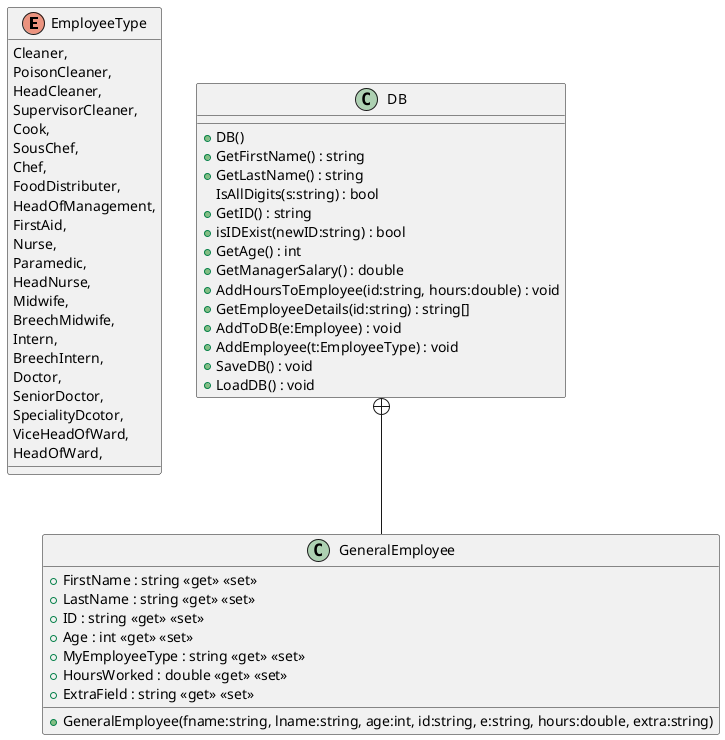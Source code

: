@startuml
enum EmployeeType {
    Cleaner,
    PoisonCleaner,
    HeadCleaner,
    SupervisorCleaner,
    Cook,
    SousChef,
    Chef,
    FoodDistributer,
    HeadOfManagement,
    FirstAid,
    Nurse,
    Paramedic,
    HeadNurse,
    Midwife,
    BreechMidwife,
    Intern,
    BreechIntern,
    Doctor,
    SeniorDoctor,
    SpecialityDcotor,
    ViceHeadOfWard,
    HeadOfWard,
}
class DB {
    + DB()
    + GetFirstName() : string
    + GetLastName() : string
    IsAllDigits(s:string) : bool
    + GetID() : string
    + isIDExist(newID:string) : bool
    + GetAge() : int
    + GetManagerSalary() : double
    + AddHoursToEmployee(id:string, hours:double) : void
    + GetEmployeeDetails(id:string) : string[]
    + AddToDB(e:Employee) : void
    + AddEmployee(t:EmployeeType) : void
    + SaveDB() : void
    + LoadDB() : void
}
class GeneralEmployee {
    + FirstName : string <<get>> <<set>>
    + LastName : string <<get>> <<set>>
    + ID : string <<get>> <<set>>
    + Age : int <<get>> <<set>>
    + MyEmployeeType : string <<get>> <<set>>
    + HoursWorked : double <<get>> <<set>>
    + ExtraField : string <<get>> <<set>>
    + GeneralEmployee(fname:string, lname:string, age:int, id:string, e:string, hours:double, extra:string)
}
DB +-- GeneralEmployee
@enduml
